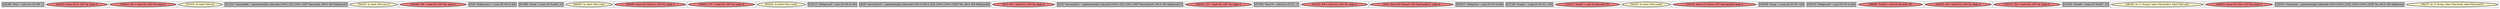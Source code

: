 
digraph G {





subgraph cluster33 {


node1411 [penwidth=3.0,fontsize=20,fillcolor=grey,label="[45/48]  %inc = add nsw i32 %6, 1",shape=rectangle,style=filled ]



}

subgraph cluster27 {


node1405 [penwidth=3.0,fontsize=20,fillcolor=lightcoral,label="[42/43]  store i32 0, i32* %j, align 4",shape=ellipse,style=filled ]



}

subgraph cluster28 {


node1406 [penwidth=3.0,fontsize=20,fillcolor=lightcoral,label="[38/41]  %0 = load i32, i32* %i, align 4",shape=ellipse,style=filled ]



}

subgraph cluster26 {


node1404 [penwidth=3.0,fontsize=20,fillcolor=lemonchiffon,label="[52/53]  br label %for.inc",shape=ellipse,style=filled ]



}

subgraph cluster29 {


node1407 [penwidth=3.0,fontsize=20,fillcolor=grey,label="[21/22]  %arrayidx6 = getelementptr inbounds [100 x i32], [100 x i32]* %arrayidx, i64 0, i64 %idxprom5",shape=rectangle,style=filled ]



}

subgraph cluster25 {


node1403 [penwidth=3.0,fontsize=20,fillcolor=lemonchiffon,label="[54/55]  br label %for.inc13",shape=ellipse,style=filled ]



}

subgraph cluster24 {


node1402 [penwidth=3.0,fontsize=20,fillcolor=lightcoral,label="[44/49]  %6 = load i32, i32* %j, align 4",shape=ellipse,style=filled ]



}

subgraph cluster22 {


node1400 [penwidth=3.0,fontsize=20,fillcolor=grey,label="[5/6]  %idxprom11 = sext i32 %5 to i64",shape=rectangle,style=filled ]



}

subgraph cluster20 {


node1398 [penwidth=3.0,fontsize=20,fillcolor=grey,label="[67/68]  %rem = srem i32 %call4, 10",shape=rectangle,style=filled ]



}

subgraph cluster18 {


node1396 [penwidth=3.0,fontsize=20,fillcolor=lemonchiffon,label="[64/65]  br label %for.cond",shape=ellipse,style=filled ]



}

subgraph cluster34 {


node1412 [penwidth=3.0,fontsize=20,fillcolor=lightcoral,label="[58/59]  store i32 %inc14, i32* %i, align 4",shape=ellipse,style=filled ]



}

subgraph cluster16 {


node1394 [penwidth=3.0,fontsize=20,fillcolor=lightcoral,label="[56/61]  %7 = load i32, i32* %i, align 4",shape=ellipse,style=filled ]



}

subgraph cluster17 {


node1395 [penwidth=3.0,fontsize=20,fillcolor=lemonchiffon,label="[62/63]  br label %for.cond1",shape=ellipse,style=filled ]



}

subgraph cluster4 {


node1382 [penwidth=3.0,fontsize=20,fillcolor=grey,label="[10/11]  %idxprom9 = sext i32 %4 to i64",shape=rectangle,style=filled ]



}

subgraph cluster3 {


node1381 [penwidth=3.0,fontsize=20,fillcolor=grey,label="[8/9]  %arrayidx10 = getelementptr inbounds [100 x [100 x i32]], [100 x [100 x i32]]* %b, i64 0, i64 %idxprom9",shape=rectangle,style=filled ]



}

subgraph cluster2 {


node1380 [penwidth=3.0,fontsize=20,fillcolor=lightcoral,label="[4/7]  %5 = load i32, i32* %j, align 4",shape=ellipse,style=filled ]



}

subgraph cluster1 {


node1379 [penwidth=3.0,fontsize=20,fillcolor=grey,label="[2/3]  %arrayidx12 = getelementptr inbounds [100 x i32], [100 x i32]* %arrayidx10, i64 0, i64 %idxprom11",shape=rectangle,style=filled ]



}

subgraph cluster12 {


node1390 [penwidth=3.0,fontsize=20,fillcolor=lightcoral,label="[26/31]  %1 = load i32, i32* %j, align 4",shape=ellipse,style=filled ]



}

subgraph cluster32 {


node1410 [penwidth=3.0,fontsize=20,fillcolor=grey,label="[57/60]  %inc14 = add nsw i32 %7, 1",shape=rectangle,style=filled ]



}

subgraph cluster5 {


node1383 [penwidth=3.0,fontsize=20,fillcolor=lightcoral,label="[12/13]  %4 = load i32, i32* %i, align 4",shape=ellipse,style=filled ]



}

subgraph cluster0 {


node1378 [penwidth=3.0,fontsize=20,fillcolor=lightcoral,label="[0/1]  store i32 %rem8, i32* %arrayidx12, align 4",shape=ellipse,style=filled ]



}

subgraph cluster31 {


node1409 [penwidth=3.0,fontsize=20,fillcolor=grey,label="[50/51]  %idxprom = sext i32 %2 to i64",shape=rectangle,style=filled ]



}

subgraph cluster30 {


node1408 [penwidth=3.0,fontsize=20,fillcolor=grey,label="[27/30]  %cmp2 = icmp slt i32 %1, 100",shape=rectangle,style=filled ]



}

subgraph cluster6 {


node1384 [penwidth=3.0,fontsize=20,fillcolor=lightcoral,label="[14/17]  %call7 = call i32 @rand() #3",shape=ellipse,style=filled ]



}

subgraph cluster14 {


node1392 [penwidth=3.0,fontsize=20,fillcolor=lemonchiffon,label="[34/35]  br label %for.cond1",shape=ellipse,style=filled ]



}

subgraph cluster7 {


node1385 [penwidth=3.0,fontsize=20,fillcolor=lightcoral,label="[18/19]  store i32 %rem, i32* %arrayidx6, align 4",shape=ellipse,style=filled ]



}

subgraph cluster23 {


node1401 [penwidth=3.0,fontsize=20,fillcolor=grey,label="[39/40]  %cmp = icmp slt i32 %0, 100",shape=rectangle,style=filled ]



}

subgraph cluster8 {


node1386 [penwidth=3.0,fontsize=20,fillcolor=grey,label="[20/23]  %idxprom5 = sext i32 %3 to i64",shape=rectangle,style=filled ]



}

subgraph cluster21 {


node1399 [penwidth=3.0,fontsize=20,fillcolor=lightcoral,label="[66/69]  %call4 = call i32 @rand() #3",shape=ellipse,style=filled ]



}

subgraph cluster9 {


node1387 [penwidth=3.0,fontsize=20,fillcolor=lightcoral,label="[24/25]  %3 = load i32, i32* %j, align 4",shape=ellipse,style=filled ]



}

subgraph cluster19 {


node1397 [penwidth=3.0,fontsize=20,fillcolor=lightcoral,label="[70/71]  %2 = load i32, i32* %i, align 4",shape=ellipse,style=filled ]



}

subgraph cluster10 {


node1388 [penwidth=3.0,fontsize=20,fillcolor=grey,label="[15/16]  %rem8 = srem i32 %call7, 10",shape=rectangle,style=filled ]



}

subgraph cluster11 {


node1389 [penwidth=3.0,fontsize=20,fillcolor=lemonchiffon,label="[28/29]  br i1 %cmp2, label %for.body3, label %for.end",shape=ellipse,style=filled ]



}

subgraph cluster35 {


node1413 [penwidth=3.0,fontsize=20,fillcolor=lightcoral,label="[46/47]  store i32 %inc, i32* %j, align 4",shape=ellipse,style=filled ]



}

subgraph cluster13 {


node1391 [penwidth=3.0,fontsize=20,fillcolor=grey,label="[32/33]  %arrayidx = getelementptr inbounds [100 x [100 x i32]], [100 x [100 x i32]]* %a, i64 0, i64 %idxprom",shape=rectangle,style=filled ]



}

subgraph cluster15 {


node1393 [penwidth=3.0,fontsize=20,fillcolor=lemonchiffon,label="[36/37]  br i1 %cmp, label %for.body, label %for.end15",shape=ellipse,style=filled ]



}

}
